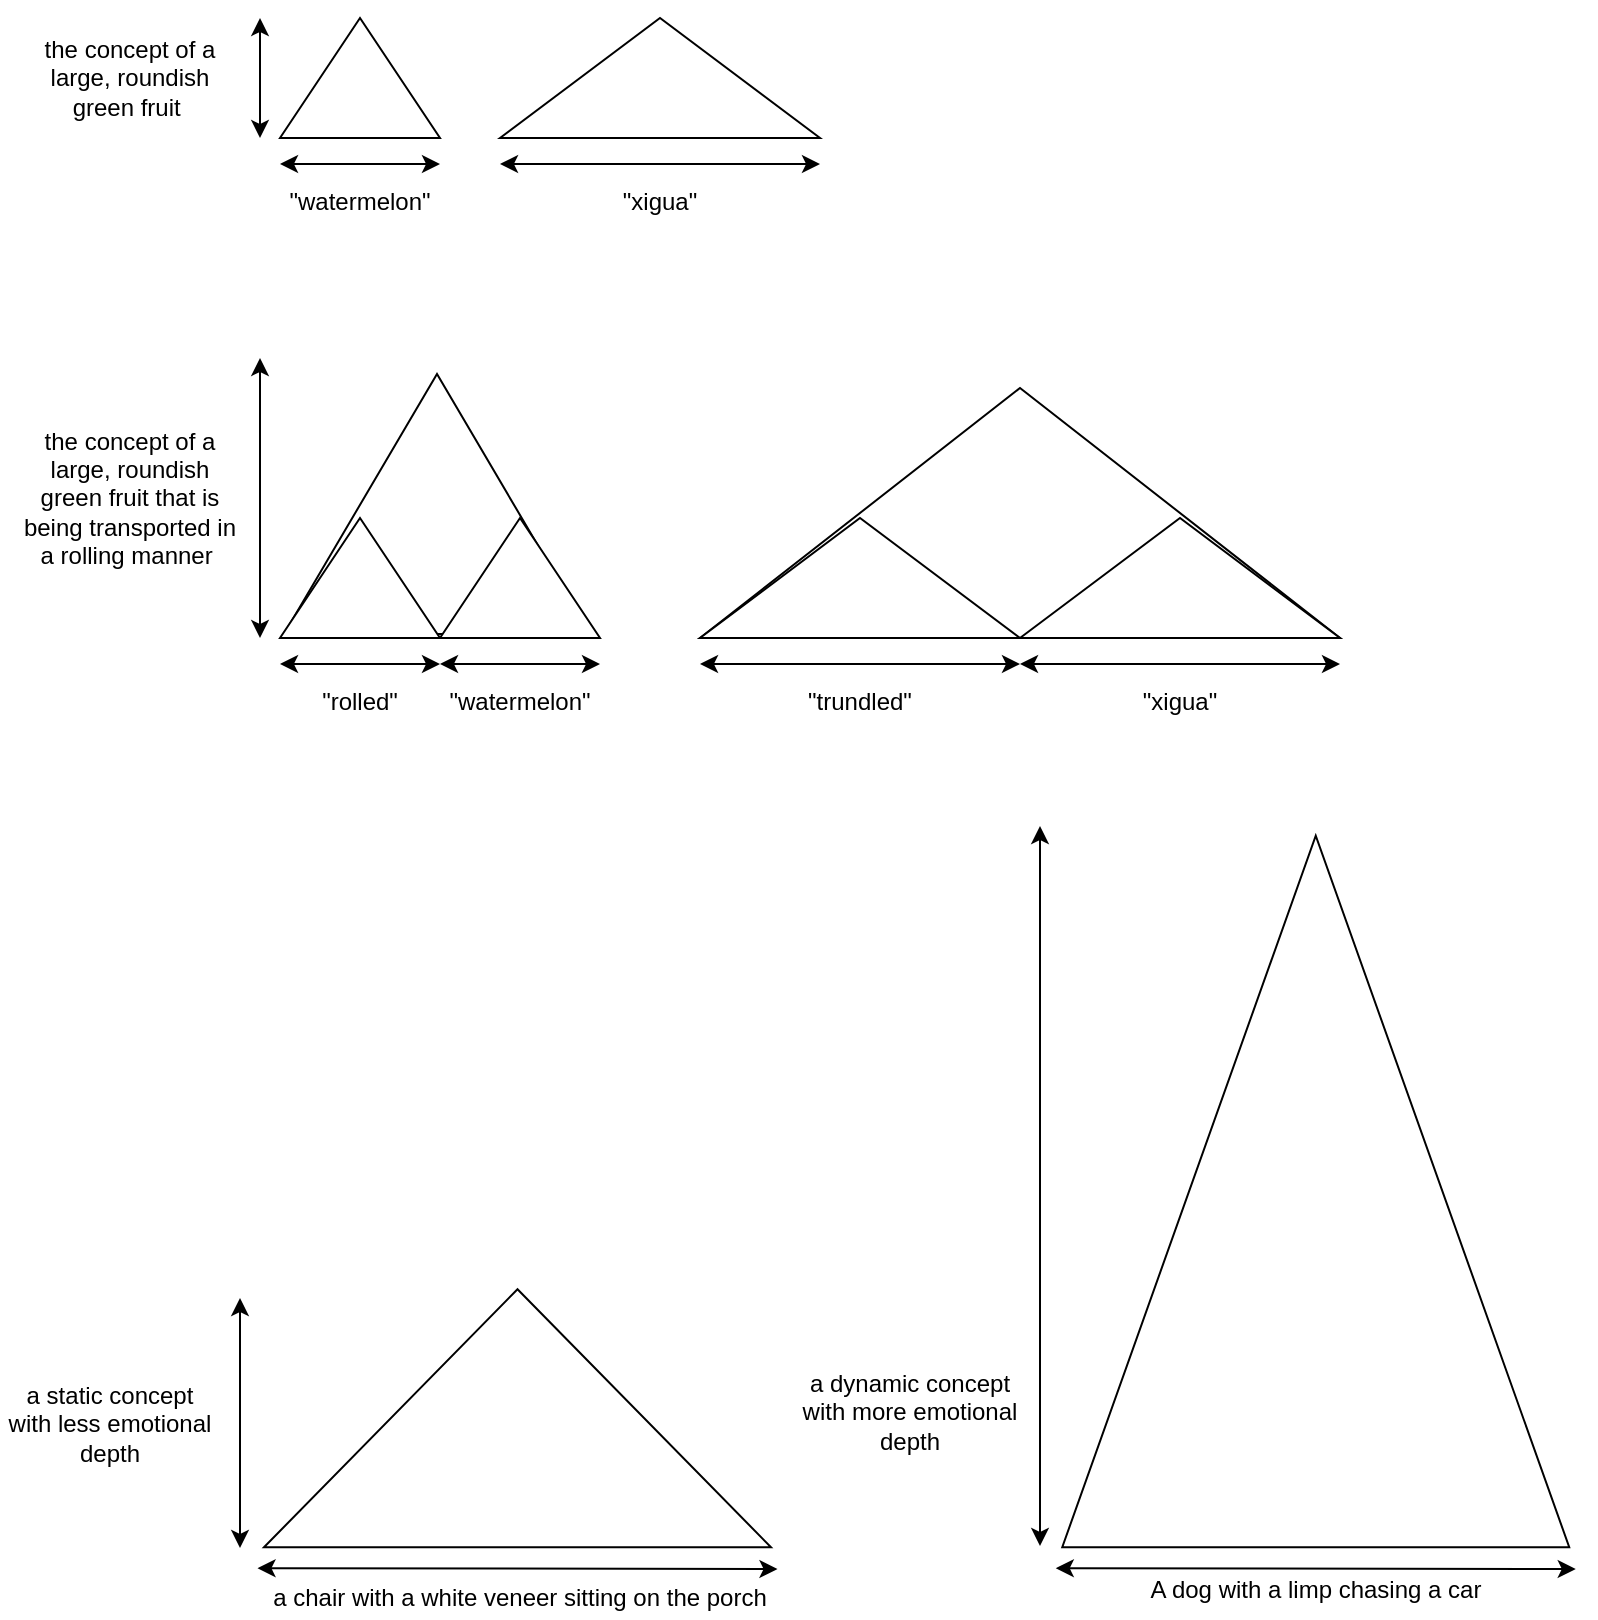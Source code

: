 <mxfile version="12.5.3" type="device"><diagram id="vWC1tA1SQriiQlWXBKO6" name="Page-1"><mxGraphModel dx="1106" dy="1003" grid="1" gridSize="10" guides="1" tooltips="1" connect="1" arrows="1" fold="1" page="1" pageScale="1" pageWidth="850" pageHeight="1100" math="0" shadow="0"><root><mxCell id="0"/><mxCell id="1" parent="0"/><mxCell id="Ds7mZyIEBrdUq0l_sxft-16" value="" style="triangle;whiteSpace=wrap;html=1;rotation=-90;" parent="1" vertex="1"><mxGeometry x="477.5" y="217.5" width="125" height="320" as="geometry"/></mxCell><mxCell id="Ds7mZyIEBrdUq0l_sxft-12" value="" style="triangle;whiteSpace=wrap;html=1;rotation=-90;" parent="1" vertex="1"><mxGeometry x="183.5" y="296.5" width="130" height="153" as="geometry"/></mxCell><mxCell id="IoWAwNT81nxpwt3Zpyhk-1" value="" style="triangle;whiteSpace=wrap;html=1;rotation=-90;" parent="1" vertex="1"><mxGeometry x="180" y="120" width="60" height="80" as="geometry"/></mxCell><mxCell id="IoWAwNT81nxpwt3Zpyhk-2" value="" style="triangle;whiteSpace=wrap;html=1;rotation=-90;" parent="1" vertex="1"><mxGeometry x="330" y="80" width="60" height="160" as="geometry"/></mxCell><mxCell id="IoWAwNT81nxpwt3Zpyhk-3" value="&quot;watermelon&quot;" style="text;html=1;strokeColor=none;fillColor=none;align=center;verticalAlign=middle;whiteSpace=wrap;rounded=0;" parent="1" vertex="1"><mxGeometry x="170" y="203" width="80" height="37" as="geometry"/></mxCell><mxCell id="IoWAwNT81nxpwt3Zpyhk-4" value="&quot;xigua&quot;" style="text;html=1;strokeColor=none;fillColor=none;align=center;verticalAlign=middle;whiteSpace=wrap;rounded=0;" parent="1" vertex="1"><mxGeometry x="280" y="203" width="160" height="37" as="geometry"/></mxCell><mxCell id="IoWAwNT81nxpwt3Zpyhk-5" value="the concept of a large, roundish green fruit&amp;nbsp;" style="text;html=1;strokeColor=none;fillColor=none;align=center;verticalAlign=middle;whiteSpace=wrap;rounded=0;" parent="1" vertex="1"><mxGeometry x="40" y="130" width="110" height="60" as="geometry"/></mxCell><mxCell id="IoWAwNT81nxpwt3Zpyhk-6" value="" style="endArrow=classic;startArrow=classic;html=1;" parent="1" edge="1"><mxGeometry width="50" height="50" relative="1" as="geometry"><mxPoint x="160" y="190" as="sourcePoint"/><mxPoint x="160" y="130" as="targetPoint"/></mxGeometry></mxCell><mxCell id="IoWAwNT81nxpwt3Zpyhk-7" value="" style="endArrow=classic;startArrow=classic;html=1;entryX=0;entryY=0;entryDx=0;entryDy=0;exitX=1;exitY=0;exitDx=0;exitDy=0;" parent="1" source="IoWAwNT81nxpwt3Zpyhk-3" target="IoWAwNT81nxpwt3Zpyhk-3" edge="1"><mxGeometry width="50" height="50" relative="1" as="geometry"><mxPoint x="70" y="310" as="sourcePoint"/><mxPoint x="120" y="260" as="targetPoint"/></mxGeometry></mxCell><mxCell id="IoWAwNT81nxpwt3Zpyhk-8" value="" style="endArrow=classic;startArrow=classic;html=1;entryX=0;entryY=0;entryDx=0;entryDy=0;exitX=1;exitY=0;exitDx=0;exitDy=0;" parent="1" source="IoWAwNT81nxpwt3Zpyhk-4" target="IoWAwNT81nxpwt3Zpyhk-4" edge="1"><mxGeometry width="50" height="50" relative="1" as="geometry"><mxPoint x="40" y="310" as="sourcePoint"/><mxPoint x="90" y="260" as="targetPoint"/></mxGeometry></mxCell><mxCell id="Ds7mZyIEBrdUq0l_sxft-1" value="" style="triangle;whiteSpace=wrap;html=1;rotation=-90;" parent="1" vertex="1"><mxGeometry x="180" y="370" width="60" height="80" as="geometry"/></mxCell><mxCell id="Ds7mZyIEBrdUq0l_sxft-2" value="" style="triangle;whiteSpace=wrap;html=1;rotation=-90;" parent="1" vertex="1"><mxGeometry x="590" y="330" width="60" height="160" as="geometry"/></mxCell><mxCell id="Ds7mZyIEBrdUq0l_sxft-3" value="&quot;rolled&quot;" style="text;html=1;strokeColor=none;fillColor=none;align=center;verticalAlign=middle;whiteSpace=wrap;rounded=0;" parent="1" vertex="1"><mxGeometry x="170" y="453" width="80" height="37" as="geometry"/></mxCell><mxCell id="Ds7mZyIEBrdUq0l_sxft-4" value="&quot;xigua&quot;" style="text;html=1;strokeColor=none;fillColor=none;align=center;verticalAlign=middle;whiteSpace=wrap;rounded=0;" parent="1" vertex="1"><mxGeometry x="540" y="453" width="160" height="37" as="geometry"/></mxCell><mxCell id="Ds7mZyIEBrdUq0l_sxft-5" value="the concept of a large, roundish green fruit that is being transported in a rolling manner&amp;nbsp;" style="text;html=1;strokeColor=none;fillColor=none;align=center;verticalAlign=middle;whiteSpace=wrap;rounded=0;" parent="1" vertex="1"><mxGeometry x="40" y="300" width="110" height="140" as="geometry"/></mxCell><mxCell id="Ds7mZyIEBrdUq0l_sxft-6" value="" style="endArrow=classic;startArrow=classic;html=1;" parent="1" edge="1"><mxGeometry width="50" height="50" relative="1" as="geometry"><mxPoint x="160" y="440" as="sourcePoint"/><mxPoint x="160" y="300" as="targetPoint"/></mxGeometry></mxCell><mxCell id="Ds7mZyIEBrdUq0l_sxft-7" value="" style="endArrow=classic;startArrow=classic;html=1;entryX=0;entryY=0;entryDx=0;entryDy=0;exitX=1;exitY=0;exitDx=0;exitDy=0;" parent="1" source="Ds7mZyIEBrdUq0l_sxft-3" target="Ds7mZyIEBrdUq0l_sxft-3" edge="1"><mxGeometry width="50" height="50" relative="1" as="geometry"><mxPoint x="70" y="560" as="sourcePoint"/><mxPoint x="120" y="510" as="targetPoint"/></mxGeometry></mxCell><mxCell id="Ds7mZyIEBrdUq0l_sxft-8" value="" style="endArrow=classic;startArrow=classic;html=1;entryX=0;entryY=0;entryDx=0;entryDy=0;exitX=1;exitY=0;exitDx=0;exitDy=0;" parent="1" source="Ds7mZyIEBrdUq0l_sxft-4" target="Ds7mZyIEBrdUq0l_sxft-4" edge="1"><mxGeometry width="50" height="50" relative="1" as="geometry"><mxPoint x="300" y="560" as="sourcePoint"/><mxPoint x="350" y="510" as="targetPoint"/></mxGeometry></mxCell><mxCell id="Ds7mZyIEBrdUq0l_sxft-9" value="" style="triangle;whiteSpace=wrap;html=1;rotation=-90;" parent="1" vertex="1"><mxGeometry x="260" y="370" width="60" height="80" as="geometry"/></mxCell><mxCell id="Ds7mZyIEBrdUq0l_sxft-10" value="&quot;watermelon&quot;" style="text;html=1;strokeColor=none;fillColor=none;align=center;verticalAlign=middle;whiteSpace=wrap;rounded=0;" parent="1" vertex="1"><mxGeometry x="250" y="453" width="80" height="37" as="geometry"/></mxCell><mxCell id="Ds7mZyIEBrdUq0l_sxft-11" value="" style="endArrow=classic;startArrow=classic;html=1;entryX=0;entryY=0;entryDx=0;entryDy=0;exitX=1;exitY=0;exitDx=0;exitDy=0;" parent="1" source="Ds7mZyIEBrdUq0l_sxft-10" target="Ds7mZyIEBrdUq0l_sxft-10" edge="1"><mxGeometry width="50" height="50" relative="1" as="geometry"><mxPoint x="150" y="560" as="sourcePoint"/><mxPoint x="200" y="510" as="targetPoint"/></mxGeometry></mxCell><mxCell id="Ds7mZyIEBrdUq0l_sxft-13" value="" style="triangle;whiteSpace=wrap;html=1;rotation=-90;" parent="1" vertex="1"><mxGeometry x="430" y="330" width="60" height="160" as="geometry"/></mxCell><mxCell id="Ds7mZyIEBrdUq0l_sxft-14" value="&quot;trundled&quot;" style="text;html=1;strokeColor=none;fillColor=none;align=center;verticalAlign=middle;whiteSpace=wrap;rounded=0;" parent="1" vertex="1"><mxGeometry x="380" y="453" width="160" height="37" as="geometry"/></mxCell><mxCell id="Ds7mZyIEBrdUq0l_sxft-15" value="" style="endArrow=classic;startArrow=classic;html=1;entryX=0;entryY=0;entryDx=0;entryDy=0;exitX=1;exitY=0;exitDx=0;exitDy=0;" parent="1" source="Ds7mZyIEBrdUq0l_sxft-14" target="Ds7mZyIEBrdUq0l_sxft-14" edge="1"><mxGeometry width="50" height="50" relative="1" as="geometry"><mxPoint x="140" y="560" as="sourcePoint"/><mxPoint x="190" y="510" as="targetPoint"/></mxGeometry></mxCell><mxCell id="o_JTsJje-Bt2uf3cRfEa-4" value="" style="triangle;whiteSpace=wrap;html=1;rotation=-90;" vertex="1" parent="1"><mxGeometry x="224.25" y="703.37" width="129" height="253.5" as="geometry"/></mxCell><mxCell id="o_JTsJje-Bt2uf3cRfEa-5" value="&lt;span style=&quot;white-space: pre ; background-color: rgb(255 , 255 , 255)&quot;&gt;a chair with a white veneer sitting on the porch&lt;/span&gt;" style="text;html=1;strokeColor=none;fillColor=none;align=center;verticalAlign=middle;whiteSpace=wrap;rounded=0;" vertex="1" parent="1"><mxGeometry x="160" y="910" width="260" height="20" as="geometry"/></mxCell><mxCell id="o_JTsJje-Bt2uf3cRfEa-6" value="" style="triangle;whiteSpace=wrap;html=1;rotation=-90;" vertex="1" parent="1"><mxGeometry x="510" y="590" width="355.75" height="253.5" as="geometry"/></mxCell><mxCell id="o_JTsJje-Bt2uf3cRfEa-7" value="&lt;div style=&quot;line-height: 18px ; white-space: pre&quot;&gt;&lt;span style=&quot;background-color: rgb(255 , 255 , 255)&quot;&gt;A dog with a limp chasing a car&lt;/span&gt;&lt;/div&gt;" style="text;html=1;strokeColor=none;fillColor=none;align=center;verticalAlign=middle;whiteSpace=wrap;rounded=0;" vertex="1" parent="1"><mxGeometry x="547.88" y="905.12" width="280" height="20" as="geometry"/></mxCell><mxCell id="o_JTsJje-Bt2uf3cRfEa-8" value="" style="endArrow=classic;startArrow=classic;html=1;entryX=0;entryY=0;entryDx=0;entryDy=0;" edge="1" parent="1"><mxGeometry width="50" height="50" relative="1" as="geometry"><mxPoint x="418.75" y="905.5" as="sourcePoint"/><mxPoint x="158.75" y="905.12" as="targetPoint"/></mxGeometry></mxCell><mxCell id="o_JTsJje-Bt2uf3cRfEa-9" value="" style="endArrow=classic;startArrow=classic;html=1;entryX=0;entryY=0;entryDx=0;entryDy=0;" edge="1" parent="1"><mxGeometry width="50" height="50" relative="1" as="geometry"><mxPoint x="817.88" y="905.5" as="sourcePoint"/><mxPoint x="557.88" y="905.12" as="targetPoint"/></mxGeometry></mxCell><mxCell id="o_JTsJje-Bt2uf3cRfEa-10" value="" style="endArrow=classic;startArrow=classic;html=1;" edge="1" parent="1"><mxGeometry width="50" height="50" relative="1" as="geometry"><mxPoint x="150" y="895" as="sourcePoint"/><mxPoint x="150" y="770" as="targetPoint"/></mxGeometry></mxCell><mxCell id="o_JTsJje-Bt2uf3cRfEa-11" value="a static concept with less emotional depth" style="text;html=1;strokeColor=none;fillColor=none;align=center;verticalAlign=middle;whiteSpace=wrap;rounded=0;" vertex="1" parent="1"><mxGeometry x="30" y="765.12" width="110" height="134.88" as="geometry"/></mxCell><mxCell id="o_JTsJje-Bt2uf3cRfEa-12" value="" style="endArrow=classic;startArrow=classic;html=1;" edge="1" parent="1"><mxGeometry width="50" height="50" relative="1" as="geometry"><mxPoint x="550" y="894" as="sourcePoint"/><mxPoint x="550" y="534" as="targetPoint"/></mxGeometry></mxCell><mxCell id="o_JTsJje-Bt2uf3cRfEa-13" value="a dynamic concept with more emotional depth" style="text;html=1;strokeColor=none;fillColor=none;align=center;verticalAlign=middle;whiteSpace=wrap;rounded=0;" vertex="1" parent="1"><mxGeometry x="430" y="760" width="110" height="134.88" as="geometry"/></mxCell></root></mxGraphModel></diagram></mxfile>